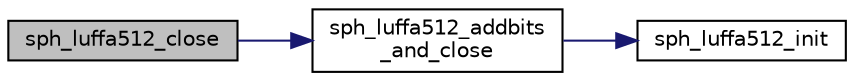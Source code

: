 digraph "sph_luffa512_close"
{
 // LATEX_PDF_SIZE
  edge [fontname="Helvetica",fontsize="10",labelfontname="Helvetica",labelfontsize="10"];
  node [fontname="Helvetica",fontsize="10",shape=record];
  rankdir="LR";
  Node24 [label="sph_luffa512_close",height=0.2,width=0.4,color="black", fillcolor="grey75", style="filled", fontcolor="black",tooltip=" "];
  Node24 -> Node25 [color="midnightblue",fontsize="10",style="solid",fontname="Helvetica"];
  Node25 [label="sph_luffa512_addbits\l_and_close",height=0.2,width=0.4,color="black", fillcolor="white", style="filled",URL="$sph__luffa_8h.html#ae90ba5d9f84893d81432ad353930bd2f",tooltip=" "];
  Node25 -> Node26 [color="midnightblue",fontsize="10",style="solid",fontname="Helvetica"];
  Node26 [label="sph_luffa512_init",height=0.2,width=0.4,color="black", fillcolor="white", style="filled",URL="$sph__luffa_8h.html#ac3dafb6e61b453015ce1d8aeedad99bc",tooltip=" "];
}
